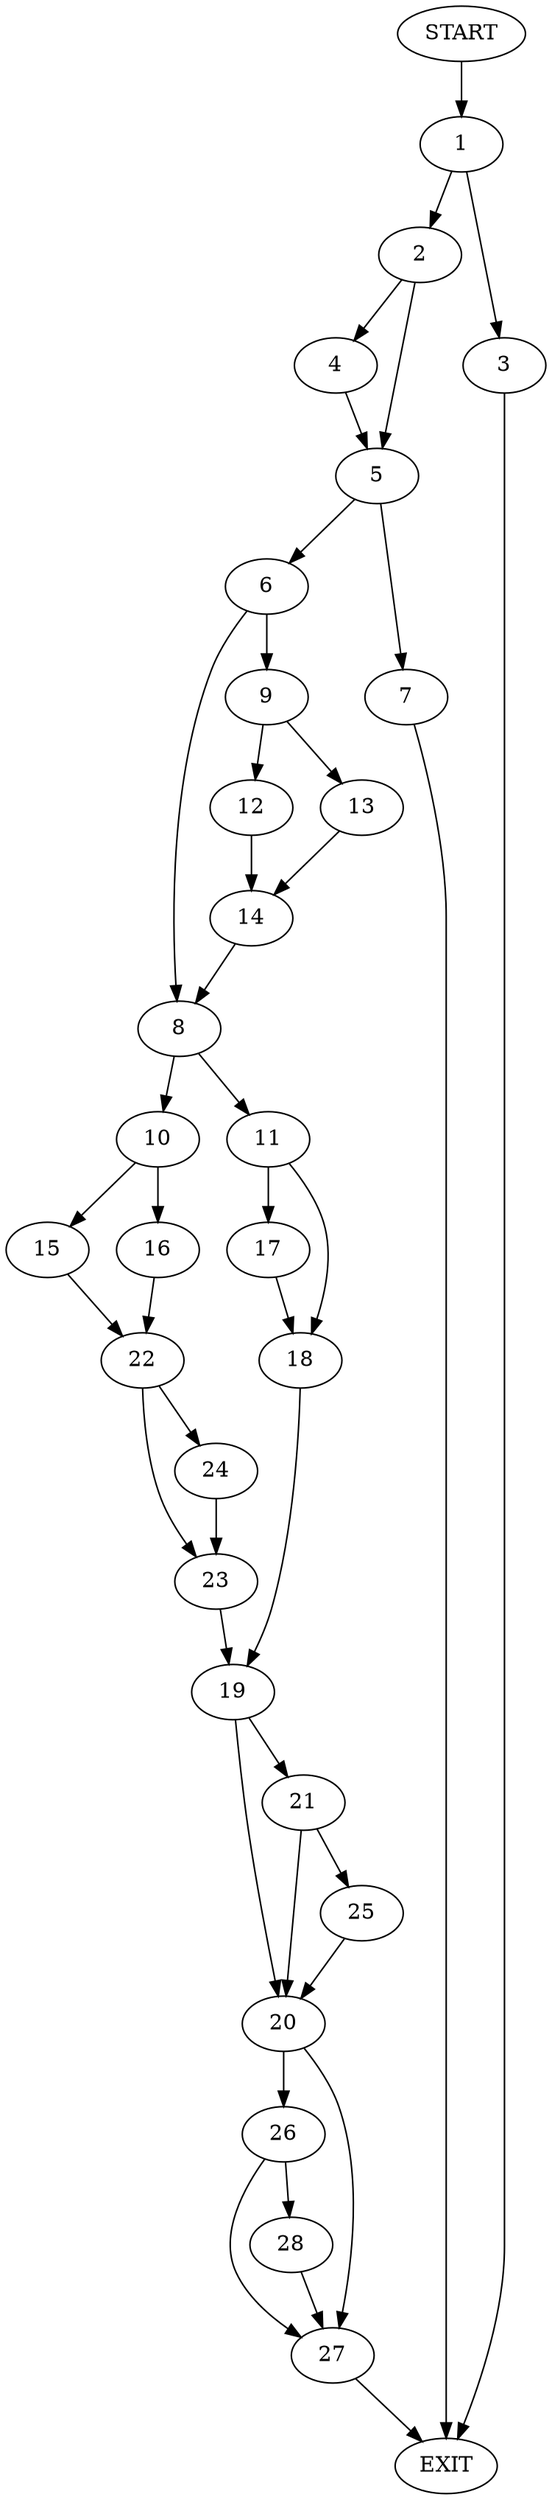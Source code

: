 digraph {
0 [label="START"]
29 [label="EXIT"]
0 -> 1
1 -> 2
1 -> 3
2 -> 4
2 -> 5
3 -> 29
4 -> 5
5 -> 6
5 -> 7
7 -> 29
6 -> 8
6 -> 9
8 -> 10
8 -> 11
9 -> 12
9 -> 13
13 -> 14
12 -> 14
14 -> 8
10 -> 15
10 -> 16
11 -> 17
11 -> 18
17 -> 18
18 -> 19
19 -> 20
19 -> 21
15 -> 22
16 -> 22
22 -> 23
22 -> 24
24 -> 23
23 -> 19
21 -> 25
21 -> 20
20 -> 26
20 -> 27
25 -> 20
27 -> 29
26 -> 27
26 -> 28
28 -> 27
}
